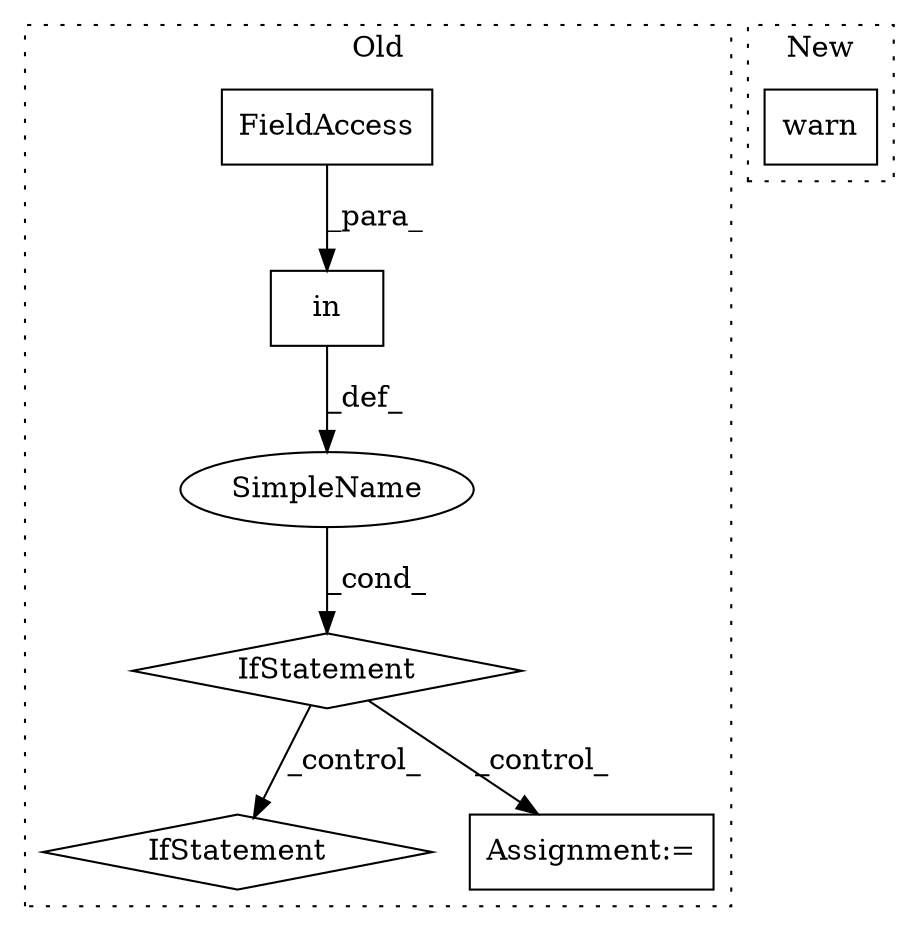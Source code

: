 digraph G {
subgraph cluster0 {
1 [label="in" a="105" s="765" l="38" shape="box"];
3 [label="IfStatement" a="25" s="737,804" l="4,2" shape="diamond"];
4 [label="SimpleName" a="42" s="" l="" shape="ellipse"];
5 [label="IfStatement" a="25" s="1123,1159" l="8,2" shape="diamond"];
6 [label="Assignment:=" a="7" s="899,976" l="61,2" shape="box"];
7 [label="FieldAccess" a="22" s="788" l="15" shape="box"];
label = "Old";
style="dotted";
}
subgraph cluster1 {
2 [label="warn" a="32" s="1295,1375" l="5,1" shape="box"];
label = "New";
style="dotted";
}
1 -> 4 [label="_def_"];
3 -> 6 [label="_control_"];
3 -> 5 [label="_control_"];
4 -> 3 [label="_cond_"];
7 -> 1 [label="_para_"];
}